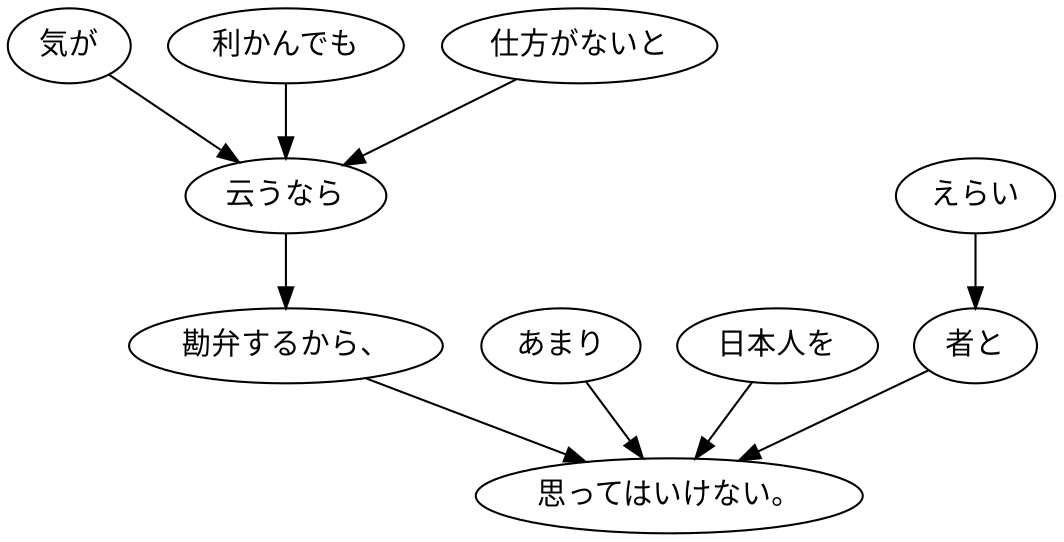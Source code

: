 digraph graph4298 {
	node0 [label="気が"];
	node1 [label="利かんでも"];
	node2 [label="仕方がないと"];
	node3 [label="云うなら"];
	node4 [label="勘弁するから、"];
	node5 [label="あまり"];
	node6 [label="日本人を"];
	node7 [label="えらい"];
	node8 [label="者と"];
	node9 [label="思ってはいけない。"];
	node0 -> node3;
	node1 -> node3;
	node2 -> node3;
	node3 -> node4;
	node4 -> node9;
	node5 -> node9;
	node6 -> node9;
	node7 -> node8;
	node8 -> node9;
}
